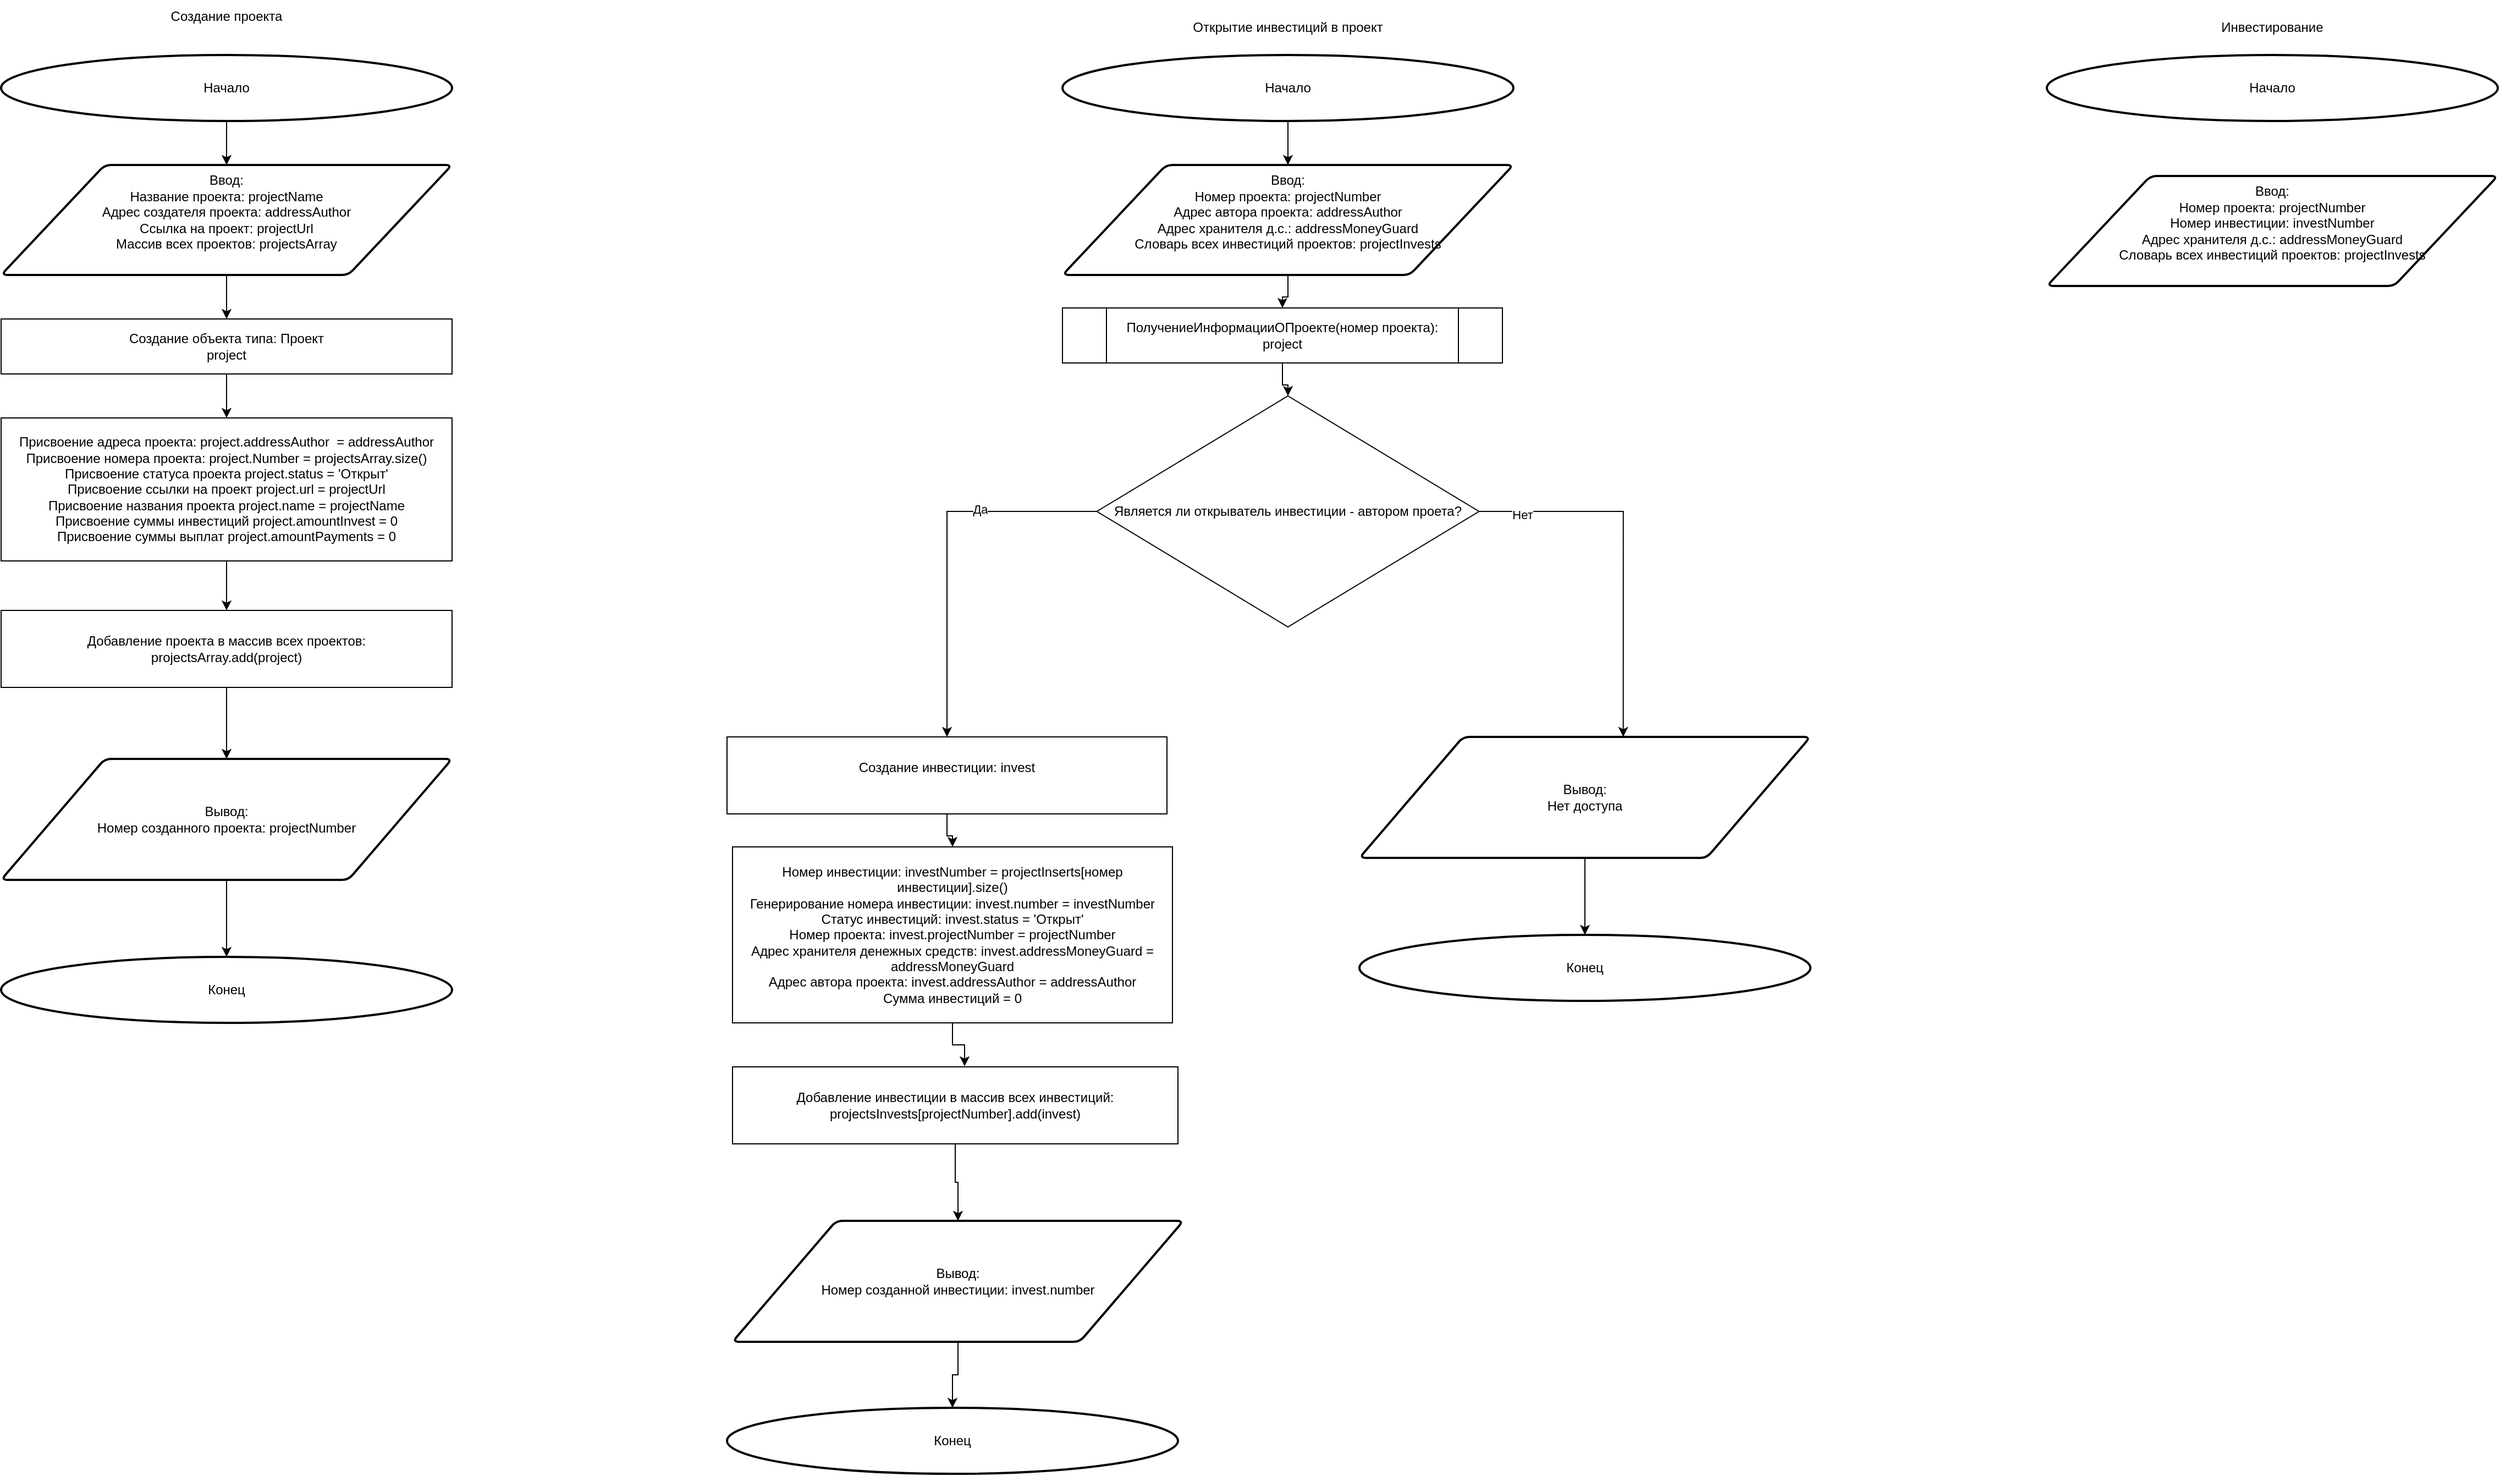 <mxfile version="23.1.5" type="device">
  <diagram name="Страница — 1" id="wZLS3VO2oLWJ8G-E-Lle">
    <mxGraphModel dx="2030" dy="1078" grid="1" gridSize="10" guides="1" tooltips="1" connect="1" arrows="1" fold="1" page="1" pageScale="1" pageWidth="827" pageHeight="1169" math="0" shadow="0">
      <root>
        <mxCell id="0" />
        <mxCell id="1" parent="0" />
        <mxCell id="PIEw0ZUI-wvcIjhun-wk-5" style="edgeStyle=orthogonalEdgeStyle;rounded=0;orthogonalLoop=1;jettySize=auto;html=1;entryX=0.5;entryY=0;entryDx=0;entryDy=0;" parent="1" source="PIEw0ZUI-wvcIjhun-wk-1" target="PIEw0ZUI-wvcIjhun-wk-3" edge="1">
          <mxGeometry relative="1" as="geometry" />
        </mxCell>
        <mxCell id="PIEw0ZUI-wvcIjhun-wk-1" value="Начало" style="strokeWidth=2;html=1;shape=mxgraph.flowchart.start_1;whiteSpace=wrap;" parent="1" vertex="1">
          <mxGeometry x="-650" y="80" width="410" height="60" as="geometry" />
        </mxCell>
        <mxCell id="PIEw0ZUI-wvcIjhun-wk-2" value="Создание проекта" style="text;html=1;align=center;verticalAlign=middle;whiteSpace=wrap;rounded=0;" parent="1" vertex="1">
          <mxGeometry x="-500" y="30" width="110" height="30" as="geometry" />
        </mxCell>
        <mxCell id="PIEw0ZUI-wvcIjhun-wk-26" style="edgeStyle=orthogonalEdgeStyle;rounded=0;orthogonalLoop=1;jettySize=auto;html=1;entryX=0.5;entryY=0;entryDx=0;entryDy=0;" parent="1" source="PIEw0ZUI-wvcIjhun-wk-3" target="PIEw0ZUI-wvcIjhun-wk-25" edge="1">
          <mxGeometry relative="1" as="geometry" />
        </mxCell>
        <mxCell id="PIEw0ZUI-wvcIjhun-wk-3" value="Ввод:&lt;br&gt;Название проекта: projectName&lt;br&gt;Адрес создателя проекта: addressAuthor&lt;br&gt;Ссылка на проект: projectUrl&lt;br&gt;Массив всех проектов: projectsArray&lt;div&gt;&lt;br&gt;&lt;/div&gt;" style="shape=parallelogram;html=1;strokeWidth=2;perimeter=parallelogramPerimeter;whiteSpace=wrap;rounded=1;arcSize=12;size=0.23;" parent="1" vertex="1">
          <mxGeometry x="-650" y="180" width="410" height="100" as="geometry" />
        </mxCell>
        <mxCell id="PIEw0ZUI-wvcIjhun-wk-8" value="Вывод:&lt;br&gt;Номер созданного проекта: projectNumber" style="shape=parallelogram;html=1;strokeWidth=2;perimeter=parallelogramPerimeter;whiteSpace=wrap;rounded=1;arcSize=12;size=0.23;" parent="1" vertex="1">
          <mxGeometry x="-650" y="720" width="410" height="110" as="geometry" />
        </mxCell>
        <mxCell id="PIEw0ZUI-wvcIjhun-wk-19" value="Конец" style="strokeWidth=2;html=1;shape=mxgraph.flowchart.start_1;whiteSpace=wrap;" parent="1" vertex="1">
          <mxGeometry x="-650" y="900" width="410" height="60" as="geometry" />
        </mxCell>
        <mxCell id="PIEw0ZUI-wvcIjhun-wk-20" style="edgeStyle=orthogonalEdgeStyle;rounded=0;orthogonalLoop=1;jettySize=auto;html=1;entryX=0.5;entryY=0;entryDx=0;entryDy=0;entryPerimeter=0;" parent="1" source="PIEw0ZUI-wvcIjhun-wk-8" target="PIEw0ZUI-wvcIjhun-wk-19" edge="1">
          <mxGeometry relative="1" as="geometry" />
        </mxCell>
        <mxCell id="PIEw0ZUI-wvcIjhun-wk-28" style="edgeStyle=orthogonalEdgeStyle;rounded=0;orthogonalLoop=1;jettySize=auto;html=1;entryX=0.5;entryY=0;entryDx=0;entryDy=0;" parent="1" source="PIEw0ZUI-wvcIjhun-wk-25" target="PIEw0ZUI-wvcIjhun-wk-27" edge="1">
          <mxGeometry relative="1" as="geometry" />
        </mxCell>
        <mxCell id="PIEw0ZUI-wvcIjhun-wk-25" value="Создание объекта типа: Проект&lt;br&gt;project" style="rounded=0;whiteSpace=wrap;html=1;" parent="1" vertex="1">
          <mxGeometry x="-650" y="320" width="410" height="50" as="geometry" />
        </mxCell>
        <mxCell id="PIEw0ZUI-wvcIjhun-wk-31" style="edgeStyle=orthogonalEdgeStyle;rounded=0;orthogonalLoop=1;jettySize=auto;html=1;entryX=0.5;entryY=0;entryDx=0;entryDy=0;" parent="1" source="PIEw0ZUI-wvcIjhun-wk-27" target="PIEw0ZUI-wvcIjhun-wk-29" edge="1">
          <mxGeometry relative="1" as="geometry" />
        </mxCell>
        <mxCell id="PIEw0ZUI-wvcIjhun-wk-27" value="Присвоение адреса проекта: project.addressAuthor&amp;nbsp; = addressAuthor&lt;br&gt;Присвоение номера проекта: project.Number = projectsArray.size()&lt;div&gt;Присвоение статуса проекта project.status = &#39;Открыт&#39;&lt;/div&gt;&lt;div&gt;&lt;span style=&quot;background-color: initial;&quot;&gt;Присвоение ссылки на проект project.url = projectUrl&lt;/span&gt;&lt;/div&gt;&lt;div&gt;Присвоение названия проекта project.name = projectName&lt;/div&gt;&lt;div&gt;Присвоение суммы инвестиций project.amountInvest = 0&lt;/div&gt;&lt;div&gt;Присвоение суммы выплат project.amountPayments = 0&lt;/div&gt;" style="rounded=0;whiteSpace=wrap;html=1;" parent="1" vertex="1">
          <mxGeometry x="-650" y="410" width="410" height="130" as="geometry" />
        </mxCell>
        <mxCell id="PIEw0ZUI-wvcIjhun-wk-32" style="edgeStyle=orthogonalEdgeStyle;rounded=0;orthogonalLoop=1;jettySize=auto;html=1;entryX=0.5;entryY=0;entryDx=0;entryDy=0;" parent="1" source="PIEw0ZUI-wvcIjhun-wk-29" target="PIEw0ZUI-wvcIjhun-wk-8" edge="1">
          <mxGeometry relative="1" as="geometry" />
        </mxCell>
        <mxCell id="PIEw0ZUI-wvcIjhun-wk-29" value="Добавление проекта в массив всех проектов:&lt;br&gt;projectsArray.add(project)" style="rounded=0;whiteSpace=wrap;html=1;" parent="1" vertex="1">
          <mxGeometry x="-650" y="585" width="410" height="70" as="geometry" />
        </mxCell>
        <mxCell id="bXr3SsvtOwlm4r9vB7-w-1" value="Открытие инвестиций в проект" style="text;html=1;align=center;verticalAlign=middle;whiteSpace=wrap;rounded=0;" vertex="1" parent="1">
          <mxGeometry x="425" y="40" width="190" height="30" as="geometry" />
        </mxCell>
        <mxCell id="bXr3SsvtOwlm4r9vB7-w-21" style="edgeStyle=orthogonalEdgeStyle;rounded=0;orthogonalLoop=1;jettySize=auto;html=1;entryX=0.5;entryY=0;entryDx=0;entryDy=0;" edge="1" parent="1" source="bXr3SsvtOwlm4r9vB7-w-3" target="bXr3SsvtOwlm4r9vB7-w-4">
          <mxGeometry relative="1" as="geometry" />
        </mxCell>
        <mxCell id="bXr3SsvtOwlm4r9vB7-w-3" value="Начало" style="strokeWidth=2;html=1;shape=mxgraph.flowchart.start_1;whiteSpace=wrap;" vertex="1" parent="1">
          <mxGeometry x="315" y="80" width="410" height="60" as="geometry" />
        </mxCell>
        <mxCell id="bXr3SsvtOwlm4r9vB7-w-31" style="edgeStyle=orthogonalEdgeStyle;rounded=0;orthogonalLoop=1;jettySize=auto;html=1;entryX=0.5;entryY=0;entryDx=0;entryDy=0;" edge="1" parent="1" source="bXr3SsvtOwlm4r9vB7-w-4" target="bXr3SsvtOwlm4r9vB7-w-29">
          <mxGeometry relative="1" as="geometry" />
        </mxCell>
        <mxCell id="bXr3SsvtOwlm4r9vB7-w-4" value="Ввод:&lt;br&gt;Номер проекта: projectNumber&lt;br&gt;Адрес автора проекта: addressAuthor&lt;br&gt;Адрес хранителя д.с.: addressMoneyGuard&lt;br&gt;Словарь всех инвестиций проектов: projectInvests&lt;div&gt;&lt;br&gt;&lt;/div&gt;" style="shape=parallelogram;html=1;strokeWidth=2;perimeter=parallelogramPerimeter;whiteSpace=wrap;rounded=1;arcSize=12;size=0.23;" vertex="1" parent="1">
          <mxGeometry x="315" y="180" width="410" height="100" as="geometry" />
        </mxCell>
        <mxCell id="bXr3SsvtOwlm4r9vB7-w-23" style="edgeStyle=orthogonalEdgeStyle;rounded=0;orthogonalLoop=1;jettySize=auto;html=1;entryX=0.5;entryY=0;entryDx=0;entryDy=0;" edge="1" parent="1" source="bXr3SsvtOwlm4r9vB7-w-5" target="bXr3SsvtOwlm4r9vB7-w-10">
          <mxGeometry relative="1" as="geometry" />
        </mxCell>
        <mxCell id="bXr3SsvtOwlm4r9vB7-w-5" value="Создание инвестиции: invest&lt;div&gt;&lt;br&gt;&lt;/div&gt;" style="rounded=0;whiteSpace=wrap;html=1;" vertex="1" parent="1">
          <mxGeometry x="10" y="700" width="400" height="70" as="geometry" />
        </mxCell>
        <mxCell id="bXr3SsvtOwlm4r9vB7-w-7" value="Вывод:&lt;br&gt;Номер созданной инвестиции: invest.number" style="shape=parallelogram;html=1;strokeWidth=2;perimeter=parallelogramPerimeter;whiteSpace=wrap;rounded=1;arcSize=12;size=0.23;" vertex="1" parent="1">
          <mxGeometry x="15" y="1140" width="410" height="110" as="geometry" />
        </mxCell>
        <mxCell id="bXr3SsvtOwlm4r9vB7-w-25" style="edgeStyle=orthogonalEdgeStyle;rounded=0;orthogonalLoop=1;jettySize=auto;html=1;entryX=0.5;entryY=0;entryDx=0;entryDy=0;" edge="1" parent="1" source="bXr3SsvtOwlm4r9vB7-w-8" target="bXr3SsvtOwlm4r9vB7-w-7">
          <mxGeometry relative="1" as="geometry" />
        </mxCell>
        <mxCell id="bXr3SsvtOwlm4r9vB7-w-8" value="Добавление инвестиции в массив всех инвестиций: projectsInvests[projectNumber].add(invest)" style="rounded=0;whiteSpace=wrap;html=1;" vertex="1" parent="1">
          <mxGeometry x="15" y="1000" width="405" height="70" as="geometry" />
        </mxCell>
        <mxCell id="bXr3SsvtOwlm4r9vB7-w-10" value="&lt;div&gt;&lt;div&gt;Номер инвестиции: investNumber =&amp;nbsp;&lt;span style=&quot;background-color: initial;&quot;&gt;projectInserts[номер инвестиции].size()&lt;/span&gt;&lt;/div&gt;&lt;/div&gt;&lt;div&gt;Генерирование номера инвестиции: invest.number = investNumber&lt;/div&gt;&lt;div&gt;Статус инвестиций: invest.status = &#39;Открыт&#39;&lt;/div&gt;&lt;div&gt;Номер проекта: invest.projectNumber = projectNumber&lt;/div&gt;&lt;div&gt;Адрес хранителя денежных средств: invest.addressMoneyGuard = addressMoneyGuard&lt;/div&gt;&lt;div&gt;Адрес автора проекта: invest.addressAuthor = addressAuthor&lt;/div&gt;&lt;div&gt;Сумма инвестиций = 0&lt;/div&gt;" style="rounded=0;whiteSpace=wrap;html=1;" vertex="1" parent="1">
          <mxGeometry x="15" y="800" width="400" height="160" as="geometry" />
        </mxCell>
        <mxCell id="bXr3SsvtOwlm4r9vB7-w-24" style="edgeStyle=orthogonalEdgeStyle;rounded=0;orthogonalLoop=1;jettySize=auto;html=1;entryX=0.521;entryY=-0.008;entryDx=0;entryDy=0;entryPerimeter=0;" edge="1" parent="1" source="bXr3SsvtOwlm4r9vB7-w-10" target="bXr3SsvtOwlm4r9vB7-w-8">
          <mxGeometry relative="1" as="geometry" />
        </mxCell>
        <mxCell id="bXr3SsvtOwlm4r9vB7-w-26" value="Конец" style="strokeWidth=2;html=1;shape=mxgraph.flowchart.start_1;whiteSpace=wrap;" vertex="1" parent="1">
          <mxGeometry x="10" y="1310" width="410" height="60" as="geometry" />
        </mxCell>
        <mxCell id="bXr3SsvtOwlm4r9vB7-w-27" style="edgeStyle=orthogonalEdgeStyle;rounded=0;orthogonalLoop=1;jettySize=auto;html=1;entryX=0.5;entryY=0;entryDx=0;entryDy=0;entryPerimeter=0;" edge="1" parent="1" source="bXr3SsvtOwlm4r9vB7-w-7" target="bXr3SsvtOwlm4r9vB7-w-26">
          <mxGeometry relative="1" as="geometry" />
        </mxCell>
        <mxCell id="bXr3SsvtOwlm4r9vB7-w-33" style="edgeStyle=orthogonalEdgeStyle;rounded=0;orthogonalLoop=1;jettySize=auto;html=1;entryX=0.5;entryY=0;entryDx=0;entryDy=0;exitX=0;exitY=0.5;exitDx=0;exitDy=0;" edge="1" parent="1" source="bXr3SsvtOwlm4r9vB7-w-28" target="bXr3SsvtOwlm4r9vB7-w-5">
          <mxGeometry relative="1" as="geometry" />
        </mxCell>
        <mxCell id="bXr3SsvtOwlm4r9vB7-w-34" value="Да" style="edgeLabel;html=1;align=center;verticalAlign=middle;resizable=0;points=[];" vertex="1" connectable="0" parent="bXr3SsvtOwlm4r9vB7-w-33">
          <mxGeometry x="-0.373" y="-2" relative="1" as="geometry">
            <mxPoint as="offset" />
          </mxGeometry>
        </mxCell>
        <mxCell id="bXr3SsvtOwlm4r9vB7-w-28" value="Является ли открыватель инвестиции - автором проета?" style="rhombus;whiteSpace=wrap;html=1;" vertex="1" parent="1">
          <mxGeometry x="346.25" y="390" width="347.5" height="210" as="geometry" />
        </mxCell>
        <mxCell id="bXr3SsvtOwlm4r9vB7-w-32" style="edgeStyle=orthogonalEdgeStyle;rounded=0;orthogonalLoop=1;jettySize=auto;html=1;entryX=0.5;entryY=0;entryDx=0;entryDy=0;" edge="1" parent="1" source="bXr3SsvtOwlm4r9vB7-w-29" target="bXr3SsvtOwlm4r9vB7-w-28">
          <mxGeometry relative="1" as="geometry" />
        </mxCell>
        <mxCell id="bXr3SsvtOwlm4r9vB7-w-29" value="ПолучениеИнформацииОПроекте(номер проекта): project" style="shape=process;whiteSpace=wrap;html=1;backgroundOutline=1;" vertex="1" parent="1">
          <mxGeometry x="315" y="310" width="400" height="50" as="geometry" />
        </mxCell>
        <mxCell id="bXr3SsvtOwlm4r9vB7-w-35" value="Вывод:&lt;br&gt;Нет доступа" style="shape=parallelogram;html=1;strokeWidth=2;perimeter=parallelogramPerimeter;whiteSpace=wrap;rounded=1;arcSize=12;size=0.23;" vertex="1" parent="1">
          <mxGeometry x="585" y="700" width="410" height="110" as="geometry" />
        </mxCell>
        <mxCell id="bXr3SsvtOwlm4r9vB7-w-36" style="edgeStyle=orthogonalEdgeStyle;rounded=0;orthogonalLoop=1;jettySize=auto;html=1;entryX=0.585;entryY=0;entryDx=0;entryDy=0;entryPerimeter=0;exitX=1;exitY=0.5;exitDx=0;exitDy=0;" edge="1" parent="1" source="bXr3SsvtOwlm4r9vB7-w-28" target="bXr3SsvtOwlm4r9vB7-w-35">
          <mxGeometry relative="1" as="geometry" />
        </mxCell>
        <mxCell id="bXr3SsvtOwlm4r9vB7-w-37" value="Нет" style="edgeLabel;html=1;align=center;verticalAlign=middle;resizable=0;points=[];" vertex="1" connectable="0" parent="bXr3SsvtOwlm4r9vB7-w-36">
          <mxGeometry x="-0.768" y="-3" relative="1" as="geometry">
            <mxPoint as="offset" />
          </mxGeometry>
        </mxCell>
        <mxCell id="bXr3SsvtOwlm4r9vB7-w-38" value="Конец" style="strokeWidth=2;html=1;shape=mxgraph.flowchart.start_1;whiteSpace=wrap;" vertex="1" parent="1">
          <mxGeometry x="585" y="880" width="410" height="60" as="geometry" />
        </mxCell>
        <mxCell id="bXr3SsvtOwlm4r9vB7-w-39" style="edgeStyle=orthogonalEdgeStyle;rounded=0;orthogonalLoop=1;jettySize=auto;html=1;entryX=0.5;entryY=0;entryDx=0;entryDy=0;entryPerimeter=0;" edge="1" parent="1" source="bXr3SsvtOwlm4r9vB7-w-35" target="bXr3SsvtOwlm4r9vB7-w-38">
          <mxGeometry relative="1" as="geometry" />
        </mxCell>
        <mxCell id="bXr3SsvtOwlm4r9vB7-w-40" value="Начало" style="strokeWidth=2;html=1;shape=mxgraph.flowchart.start_1;whiteSpace=wrap;" vertex="1" parent="1">
          <mxGeometry x="1210" y="80" width="410" height="60" as="geometry" />
        </mxCell>
        <mxCell id="bXr3SsvtOwlm4r9vB7-w-41" value="Инвестирование" style="text;html=1;align=center;verticalAlign=middle;whiteSpace=wrap;rounded=0;" vertex="1" parent="1">
          <mxGeometry x="1320" y="40" width="190" height="30" as="geometry" />
        </mxCell>
        <mxCell id="bXr3SsvtOwlm4r9vB7-w-42" value="Ввод:&lt;br&gt;Номер проекта: projectNumber&lt;br&gt;Номер инвестиции: investNumber&lt;br&gt;Адрес хранителя д.с.: addressMoneyGuard&lt;br&gt;Словарь всех инвестиций проектов: projectInvests&lt;div&gt;&lt;br&gt;&lt;/div&gt;" style="shape=parallelogram;html=1;strokeWidth=2;perimeter=parallelogramPerimeter;whiteSpace=wrap;rounded=1;arcSize=12;size=0.23;" vertex="1" parent="1">
          <mxGeometry x="1210" y="190" width="410" height="100" as="geometry" />
        </mxCell>
      </root>
    </mxGraphModel>
  </diagram>
</mxfile>
